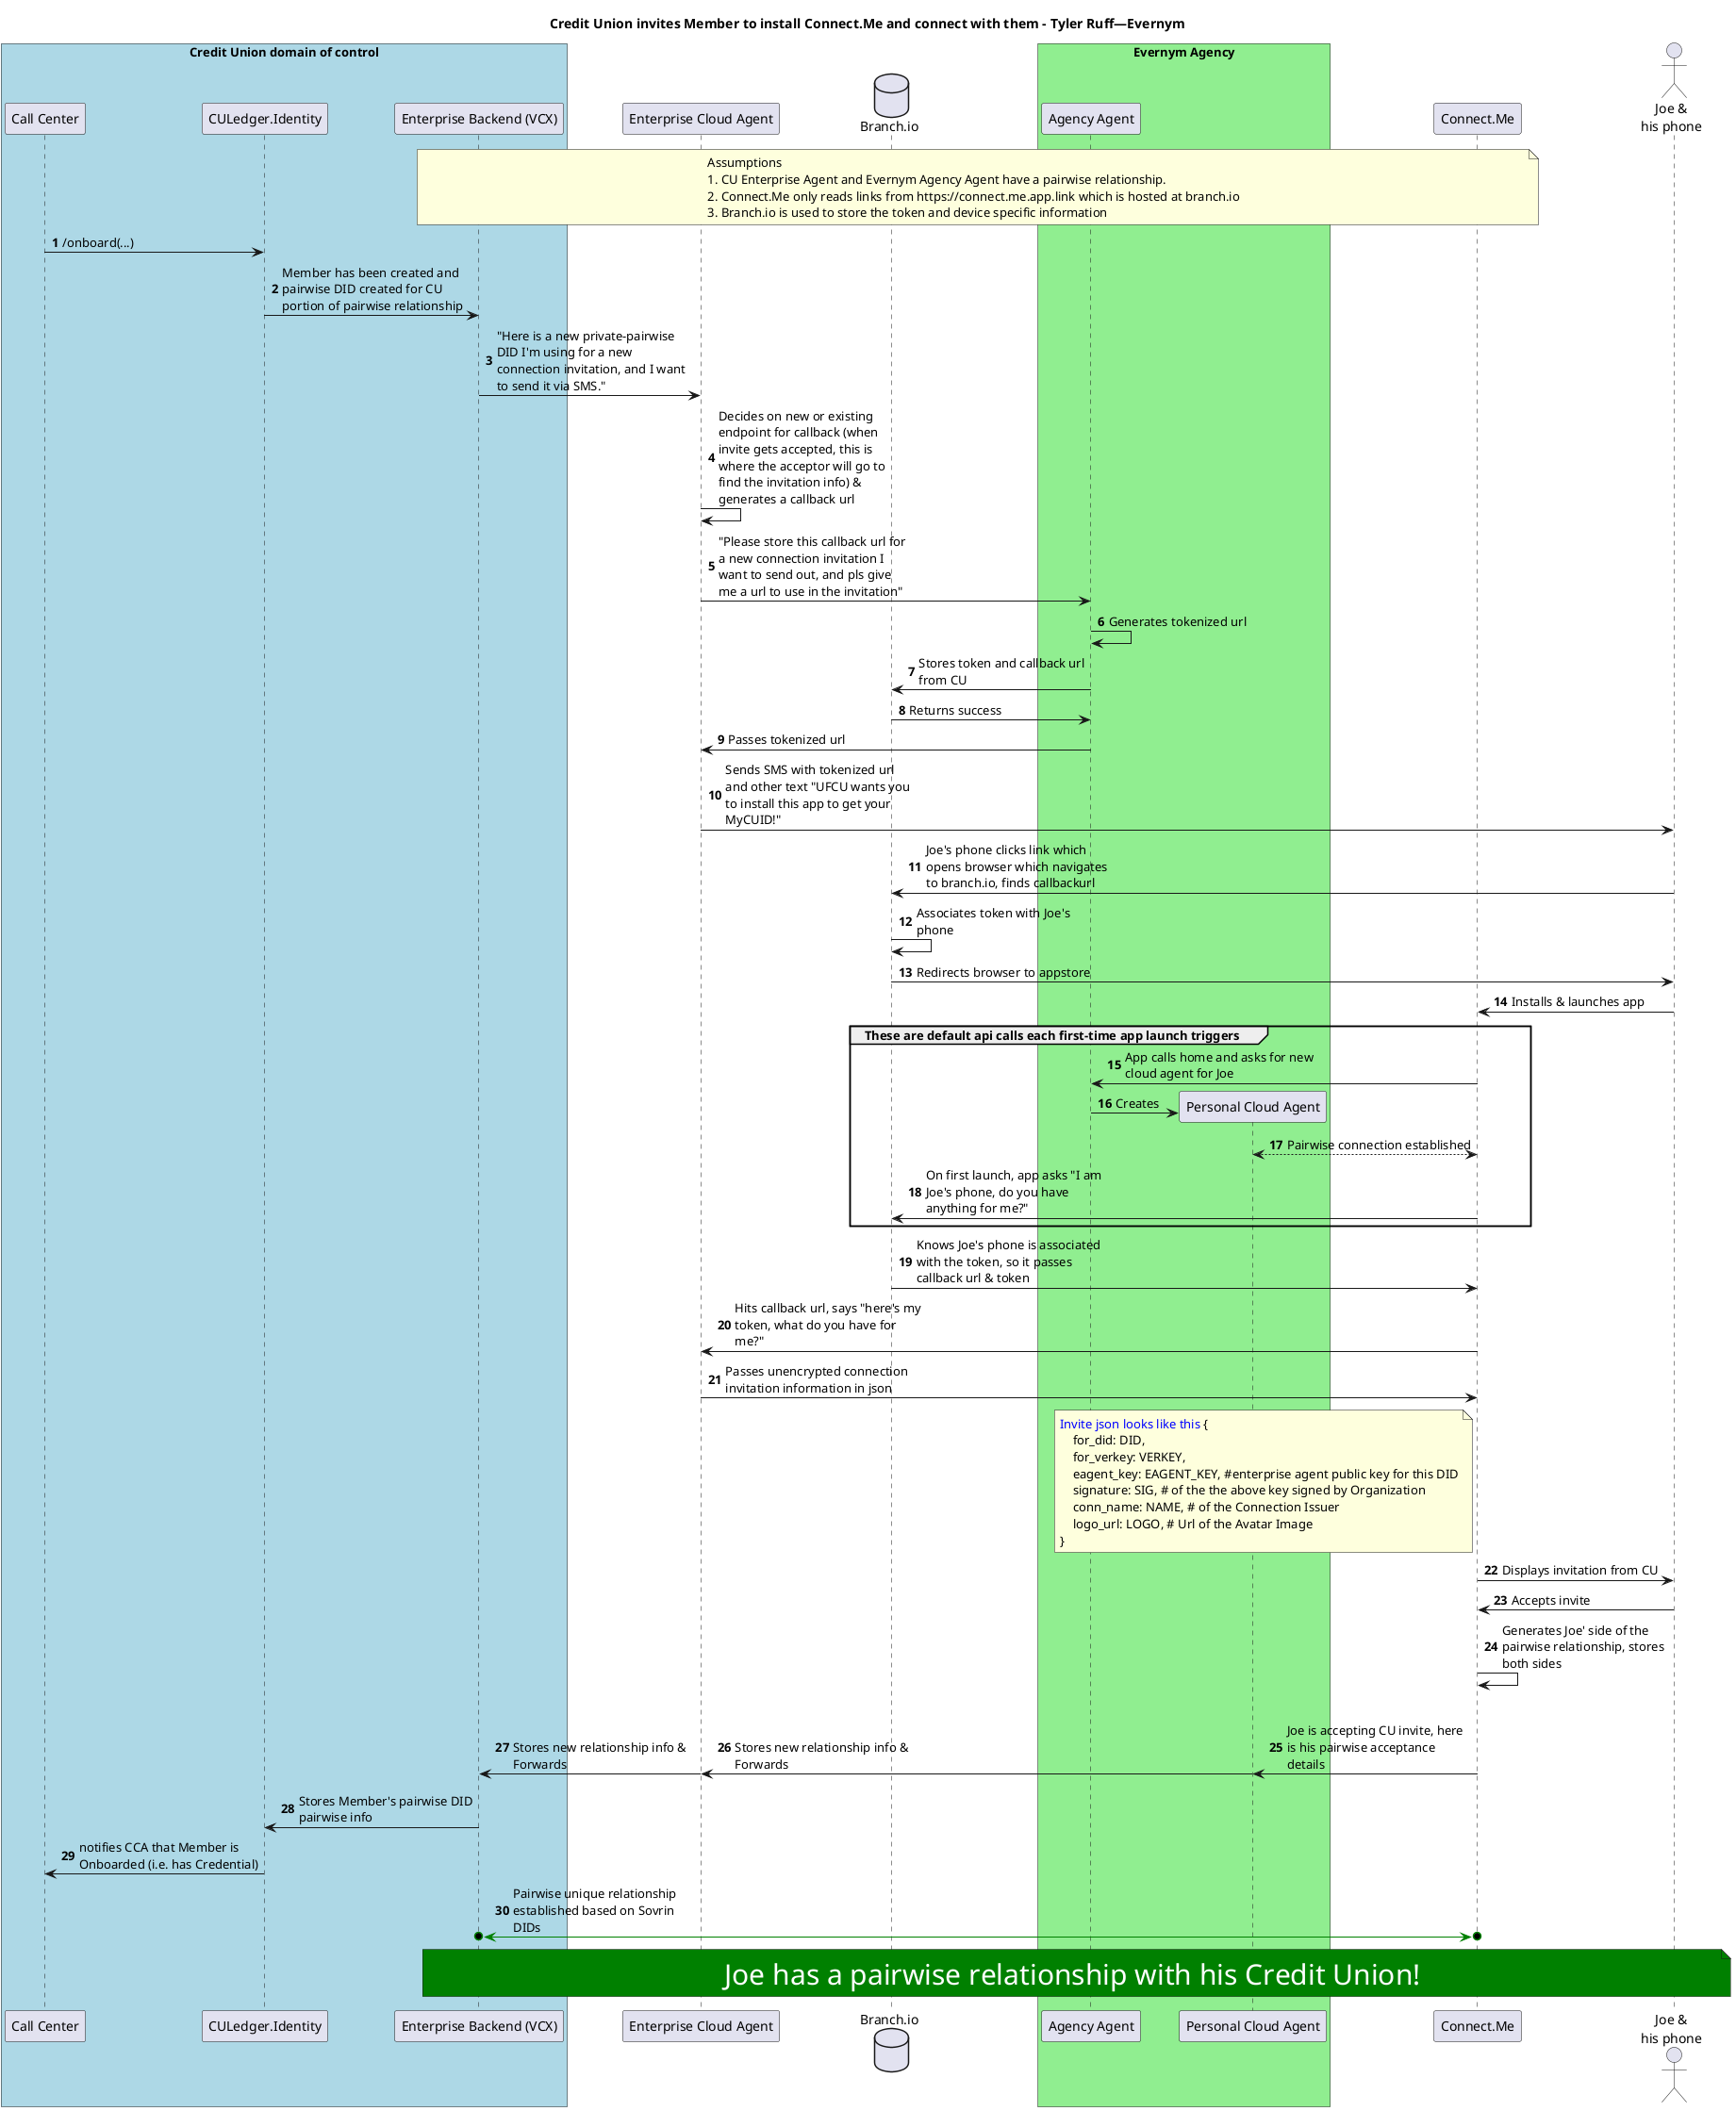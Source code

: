@startuml
skinparam maxmessagesize 200
box "Credit Union domain of control" #lightblue
participant "Call Center" as cca
participant "CULedger.Identity" as cuid
participant "Enterprise Backend (VCX)" as cu
end box

participant "Enterprise Cloud Agent" as cuag
database "Branch.io" as bra
box "Evernym Agency" #lightgreen
participant "Agency Agent" as agag
participant "Personal Cloud Agent" as conag
end box
participant "Connect.Me" as con
actor "Joe &\nhis phone" as joe


title Credit Union invites Member to install Connect.Me and connect with them - Tyler Ruff—Evernym

note over cu, con
Assumptions
1. CU Enterprise Agent and Evernym Agency Agent have a pairwise relationship.
2. Connect.Me only reads links from https://connect.me.app.link which is hosted at branch.io
3. Branch.io is used to store the token and device specific information
end note
autonumber
cca -> cuid: /onboard(...)
cuid -> cu: Member has been created and pairwise DID created for CU portion of pairwise relationship
cu -> cuag: "Here is a new private-pairwise DID I'm using for a new connection invitation, and I want to send it via SMS."
cuag -> cuag: Decides on new or existing endpoint for callback (when invite gets accepted, this is where the acceptor will go to find the invitation info) & generates a callback url
cuag -> agag: "Please store this callback url for a new connection invitation I want to send out, and pls give me a url to use in the invitation"
agag -> agag: Generates tokenized url
agag -> bra: Stores token and callback url from CU
bra -> agag: Returns success
agag -> cuag: Passes tokenized url
cuag -> joe: Sends SMS with tokenized url and other text "UFCU wants you to install this app to get your MyCUID!"
joe -> bra: Joe's phone clicks link which opens browser which navigates to branch.io, finds callbackurl
bra -> bra: Associates token with Joe's phone
bra -> joe: Redirects browser to appstore
joe -> con: Installs & launches app
group These are default api calls each first-time app launch triggers
con -> agag: App calls home and asks for new cloud agent for Joe
create conag
agag -> conag: Creates
conag <--> con: Pairwise connection established
con -> bra: On first launch, app asks "I am Joe's phone, do you have anything for me?"
end
bra -> con: Knows Joe's phone is associated with the token, so it passes callback url & token
con -> cuag: Hits callback url, says "here's my token, what do you have for me?"
cuag -> con: Passes unencrypted connection invitation information in json
note left of con
<color:blue>Invite json looks like this</color> {
    for_did: DID,
    for_verkey: VERKEY,
    eagent_key: EAGENT_KEY, #enterprise agent public key for this DID
    signature: SIG, # of the the above key signed by Organization
    conn_name: NAME, # of the Connection Issuer
    logo_url: LOGO, # Url of the Avatar Image
}
end note
con -> joe: Displays invitation from CU
joe -> con: Accepts invite
con -> con: Generates Joe' side of the pairwise relationship, stores both sides
par2
con -> conag: Joe is accepting CU invite, here is his pairwise acceptance details
else
conag -> cuag: \nStores new relationship info & Forwards
else
cuag -> cu: \nStores new relationship info & Forwards
end
cu -> cuid: Stores Member's pairwise DID pairwise info
cuid -> cca: notifies CCA that Member is Onboarded (i.e. has Credential)

skinparam arrowsize 10
cu o<-[#green]>o con: Pairwise unique relationship established based on Sovrin DIDs
note over cu, joe #green
<color: white><size: 30>Joe has a pairwise relationship with his Credit Union!</size></color>
end note

@enduml
